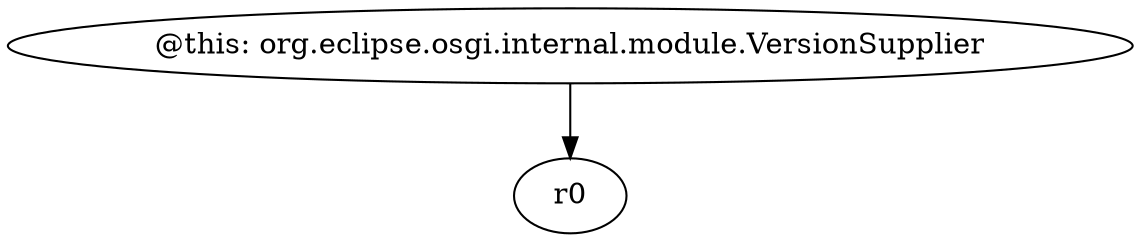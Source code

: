 digraph g {
0[label="@this: org.eclipse.osgi.internal.module.VersionSupplier"]
1[label="r0"]
0->1[label=""]
}